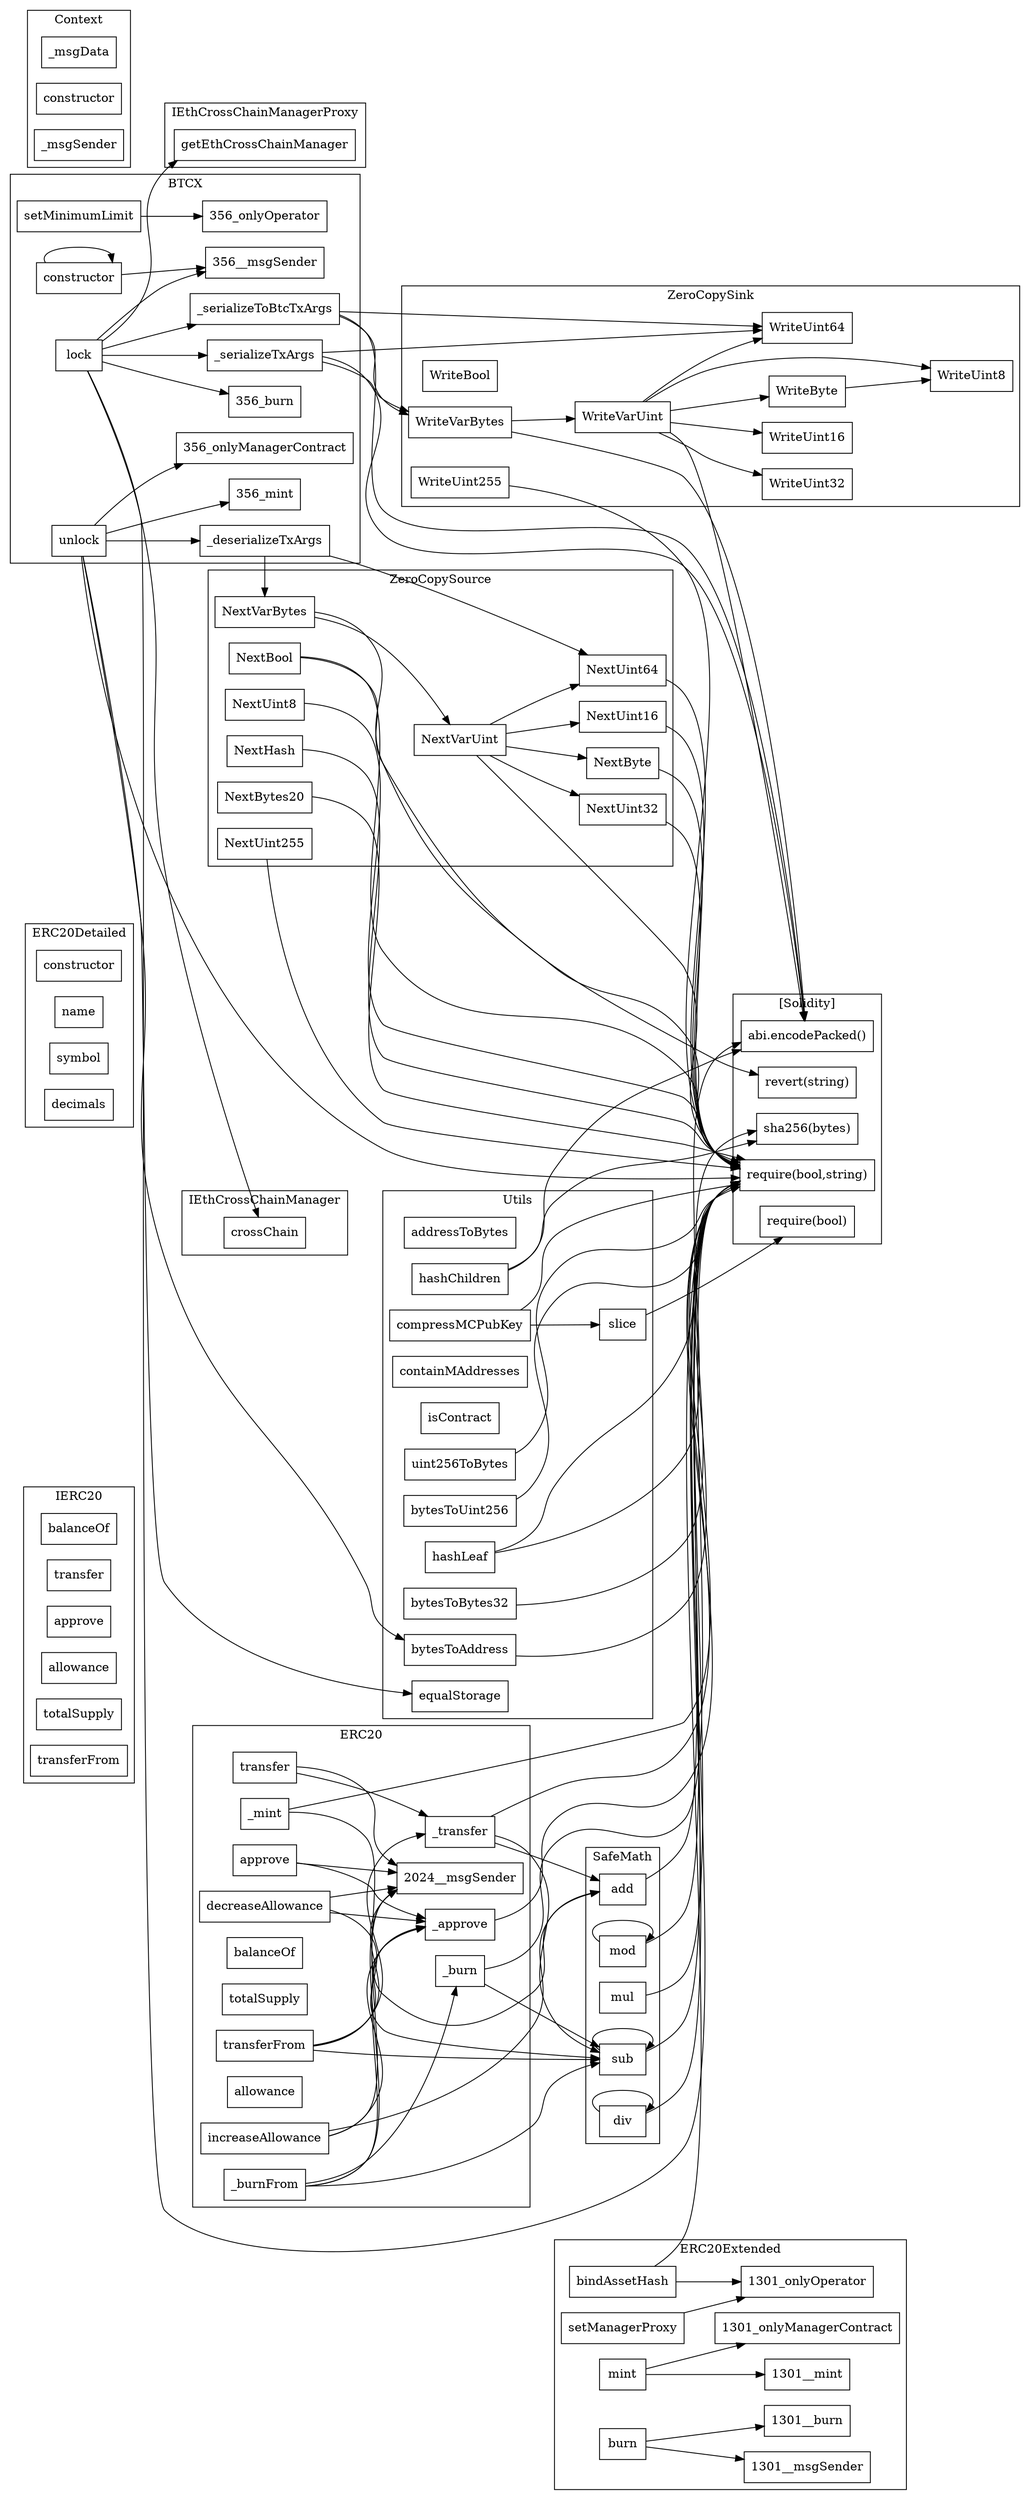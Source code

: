 strict digraph {
rankdir="LR"
node [shape=box]
subgraph cluster_2338_IERC20 {
label = "IERC20"
"2338_balanceOf" [label="balanceOf"]
"2338_transfer" [label="transfer"]
"2338_approve" [label="approve"]
"2338_allowance" [label="allowance"]
"2338_totalSupply" [label="totalSupply"]
"2338_transferFrom" [label="transferFrom"]
}subgraph cluster_2082_ERC20Detailed {
label = "ERC20Detailed"
"2082_constructor" [label="constructor"]
"2082_name" [label="name"]
"2082_symbol" [label="symbol"]
"2082_decimals" [label="decimals"]
}subgraph cluster_356_BTCX {
label = "BTCX"
"356_setMinimumLimit" [label="setMinimumLimit"]
"356_constructor" [label="constructor"]
"356__deserializeTxArgs" [label="_deserializeTxArgs"]
"356_lock" [label="lock"]
"356__serializeToBtcTxArgs" [label="_serializeToBtcTxArgs"]
"356__serializeTxArgs" [label="_serializeTxArgs"]
"356_unlock" [label="unlock"]
"356_unlock" -> "356__deserializeTxArgs"
"356_unlock" -> "356_mint"
"356_lock" -> "356__msgSender"
"356_constructor" -> "356__msgSender"
"356_setMinimumLimit" -> "356_onlyOperator"
"356_lock" -> "356_burn"
"356_lock" -> "356__serializeToBtcTxArgs"
"356_constructor" -> "356_constructor"
"356_unlock" -> "356_onlyManagerContract"
"356_lock" -> "356__serializeTxArgs"
}subgraph cluster_2024_ERC20 {
label = "ERC20"
"2024_approve" [label="approve"]
"2024__mint" [label="_mint"]
"2024__burn" [label="_burn"]
"2024_transfer" [label="transfer"]
"2024_decreaseAllowance" [label="decreaseAllowance"]
"2024_balanceOf" [label="balanceOf"]
"2024_totalSupply" [label="totalSupply"]
"2024_transferFrom" [label="transferFrom"]
"2024__approve" [label="_approve"]
"2024_allowance" [label="allowance"]
"2024__transfer" [label="_transfer"]
"2024_increaseAllowance" [label="increaseAllowance"]
"2024__burnFrom" [label="_burnFrom"]
"2024_increaseAllowance" -> "2024__approve"
"2024_decreaseAllowance" -> "2024__msgSender"
"2024_increaseAllowance" -> "2024__msgSender"
"2024_approve" -> "2024__msgSender"
"2024_decreaseAllowance" -> "2024__approve"
"2024_transferFrom" -> "2024__transfer"
"2024_transferFrom" -> "2024__approve"
"2024__burnFrom" -> "2024__burn"
"2024__burnFrom" -> "2024__approve"
"2024__burnFrom" -> "2024__msgSender"
"2024_transferFrom" -> "2024__msgSender"
"2024_approve" -> "2024__approve"
"2024_transfer" -> "2024__transfer"
"2024_transfer" -> "2024__msgSender"
}subgraph cluster_1160_ZeroCopySource {
label = "ZeroCopySource"
"1160_NextUint8" [label="NextUint8"]
"1160_NextByte" [label="NextByte"]
"1160_NextUint16" [label="NextUint16"]
"1160_NextHash" [label="NextHash"]
"1160_NextBytes20" [label="NextBytes20"]
"1160_NextVarBytes" [label="NextVarBytes"]
"1160_NextVarUint" [label="NextVarUint"]
"1160_NextUint255" [label="NextUint255"]
"1160_NextUint32" [label="NextUint32"]
"1160_NextBool" [label="NextBool"]
"1160_NextUint64" [label="NextUint64"]
"1160_NextVarBytes" -> "1160_NextVarUint"
"1160_NextVarUint" -> "1160_NextUint16"
"1160_NextVarUint" -> "1160_NextUint64"
"1160_NextVarUint" -> "1160_NextUint32"
"1160_NextVarUint" -> "1160_NextByte"
}subgraph cluster_1619_Utils {
label = "Utils"
"1619_addressToBytes" [label="addressToBytes"]
"1619_uint256ToBytes" [label="uint256ToBytes"]
"1619_bytesToUint256" [label="bytesToUint256"]
"1619_slice" [label="slice"]
"1619_containMAddresses" [label="containMAddresses"]
"1619_isContract" [label="isContract"]
"1619_hashLeaf" [label="hashLeaf"]
"1619_bytesToBytes32" [label="bytesToBytes32"]
"1619_bytesToAddress" [label="bytesToAddress"]
"1619_compressMCPubKey" [label="compressMCPubKey"]
"1619_hashChildren" [label="hashChildren"]
"1619_equalStorage" [label="equalStorage"]
"1619_compressMCPubKey" -> "1619_slice"
}subgraph cluster_372_IEthCrossChainManager {
label = "IEthCrossChainManager"
"372_crossChain" [label="crossChain"]
}subgraph cluster_1301_ERC20Extended {
label = "ERC20Extended"
"1301_setManagerProxy" [label="setManagerProxy"]
"1301_mint" [label="mint"]
"1301_burn" [label="burn"]
"1301_bindAssetHash" [label="bindAssetHash"]
"1301_setManagerProxy" -> "1301_onlyOperator"
"1301_burn" -> "1301__msgSender"
"1301_bindAssetHash" -> "1301_onlyOperator"
"1301_burn" -> "1301__burn"
"1301_mint" -> "1301_onlyManagerContract"
"1301_mint" -> "1301__mint"
}subgraph cluster_407_Context {
label = "Context"
"407__msgData" [label="_msgData"]
"407_constructor" [label="constructor"]
"407__msgSender" [label="_msgSender"]
}subgraph cluster_380_IEthCrossChainManagerProxy {
label = "IEthCrossChainManagerProxy"
"380_getEthCrossChainManager" [label="getEthCrossChainManager"]
}subgraph cluster_604_ZeroCopySink {
label = "ZeroCopySink"
"604_WriteUint8" [label="WriteUint8"]
"604_WriteByte" [label="WriteByte"]
"604_WriteUint64" [label="WriteUint64"]
"604_WriteUint32" [label="WriteUint32"]
"604_WriteBool" [label="WriteBool"]
"604_WriteUint255" [label="WriteUint255"]
"604_WriteUint16" [label="WriteUint16"]
"604_WriteVarBytes" [label="WriteVarBytes"]
"604_WriteVarUint" [label="WriteVarUint"]
"604_WriteVarUint" -> "604_WriteByte"
"604_WriteVarUint" -> "604_WriteUint64"
"604_WriteVarUint" -> "604_WriteUint32"
"604_WriteVarBytes" -> "604_WriteVarUint"
"604_WriteVarUint" -> "604_WriteUint8"
"604_WriteVarUint" -> "604_WriteUint16"
"604_WriteByte" -> "604_WriteUint8"
}subgraph cluster_2269_SafeMath {
label = "SafeMath"
"2269_mul" [label="mul"]
"2269_sub" [label="sub"]
"2269_div" [label="div"]
"2269_add" [label="add"]
"2269_mod" [label="mod"]
"2269_mod" -> "2269_mod"
"2269_div" -> "2269_div"
"2269_sub" -> "2269_sub"
}subgraph cluster_solidity {
label = "[Solidity]"
"abi.encodePacked()" 
"sha256(bytes)" 
"require(bool)" 
"revert(string)" 
"require(bool,string)" 
"1160_NextBytes20" -> "require(bool,string)"
"2269_add" -> "require(bool,string)"
"1160_NextHash" -> "require(bool,string)"
"1160_NextUint8" -> "require(bool,string)"
"2024__approve" -> "require(bool,string)"
"1619_uint256ToBytes" -> "require(bool,string)"
"356__serializeToBtcTxArgs" -> "abi.encodePacked()"
"2269_sub" -> "require(bool,string)"
"1160_NextVarUint" -> "require(bool,string)"
"1619_bytesToAddress" -> "require(bool,string)"
"1160_NextByte" -> "require(bool,string)"
"604_WriteVarUint" -> "abi.encodePacked()"
"1619_hashChildren" -> "sha256(bytes)"
"2024__mint" -> "require(bool,string)"
"604_WriteVarBytes" -> "abi.encodePacked()"
"356_unlock" -> "require(bool,string)"
"1619_compressMCPubKey" -> "require(bool,string)"
"2269_div" -> "require(bool,string)"
"2024__transfer" -> "require(bool,string)"
"1160_NextBool" -> "revert(string)"
"356_lock" -> "require(bool,string)"
"1619_hashLeaf" -> "sha256(bytes)"
"356__serializeTxArgs" -> "abi.encodePacked()"
"1301_bindAssetHash" -> "require(bool,string)"
"1619_bytesToBytes32" -> "require(bool,string)"
"1619_bytesToUint256" -> "require(bool,string)"
"2024__burn" -> "require(bool,string)"
"1160_NextUint64" -> "require(bool,string)"
"1160_NextVarBytes" -> "require(bool,string)"
"1160_NextBool" -> "require(bool,string)"
"2269_mod" -> "require(bool,string)"
"1619_slice" -> "require(bool)"
"1160_NextUint32" -> "require(bool,string)"
"1160_NextUint255" -> "require(bool,string)"
"2269_mul" -> "require(bool,string)"
"1160_NextUint16" -> "require(bool,string)"
"1619_hashChildren" -> "abi.encodePacked()"
"604_WriteUint255" -> "require(bool,string)"
"1619_hashLeaf" -> "abi.encodePacked()"
}"2024__transfer" -> "2269_add"
"356__serializeTxArgs" -> "604_WriteUint64"
"2024_transferFrom" -> "2269_sub"
"356_lock" -> "372_crossChain"
"356__serializeToBtcTxArgs" -> "604_WriteVarBytes"
"356__serializeToBtcTxArgs" -> "604_WriteUint64"
"2024_increaseAllowance" -> "2269_add"
"2024__mint" -> "2269_add"
"356__serializeTxArgs" -> "604_WriteVarBytes"
"2024__burn" -> "2269_sub"
"2024__burnFrom" -> "2269_sub"
"356__deserializeTxArgs" -> "1160_NextUint64"
"356_lock" -> "380_getEthCrossChainManager"
"356__deserializeTxArgs" -> "1160_NextVarBytes"
"2024_decreaseAllowance" -> "2269_sub"
"356_unlock" -> "1619_bytesToAddress"
"2024__transfer" -> "2269_sub"
"356_unlock" -> "1619_equalStorage"
}